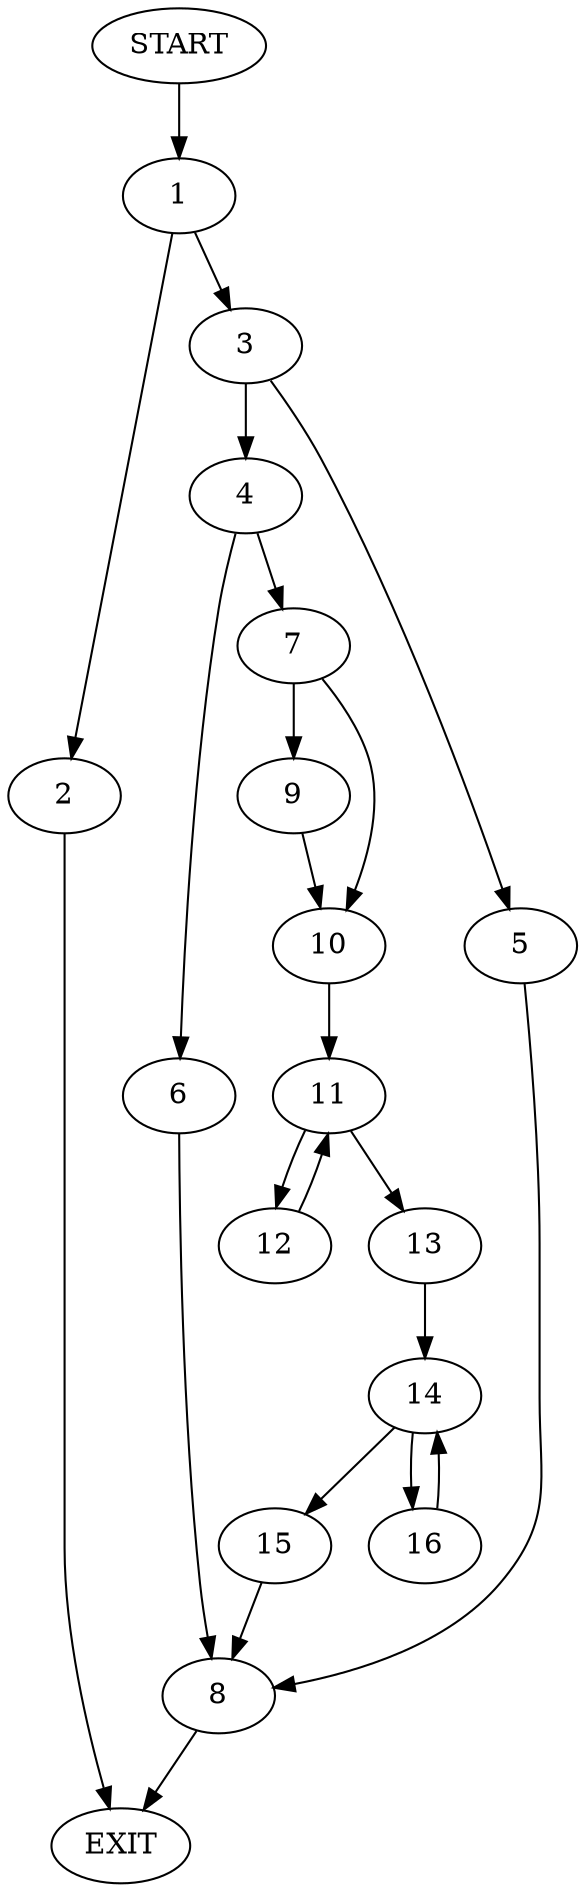 digraph {
0 [label="START"]
17 [label="EXIT"]
0 -> 1
1 -> 2
1 -> 3
3 -> 4
3 -> 5
2 -> 17
4 -> 6
4 -> 7
5 -> 8
8 -> 17
7 -> 9
7 -> 10
6 -> 8
9 -> 10
10 -> 11
11 -> 12
11 -> 13
12 -> 11
13 -> 14
14 -> 15
14 -> 16
16 -> 14
15 -> 8
}
